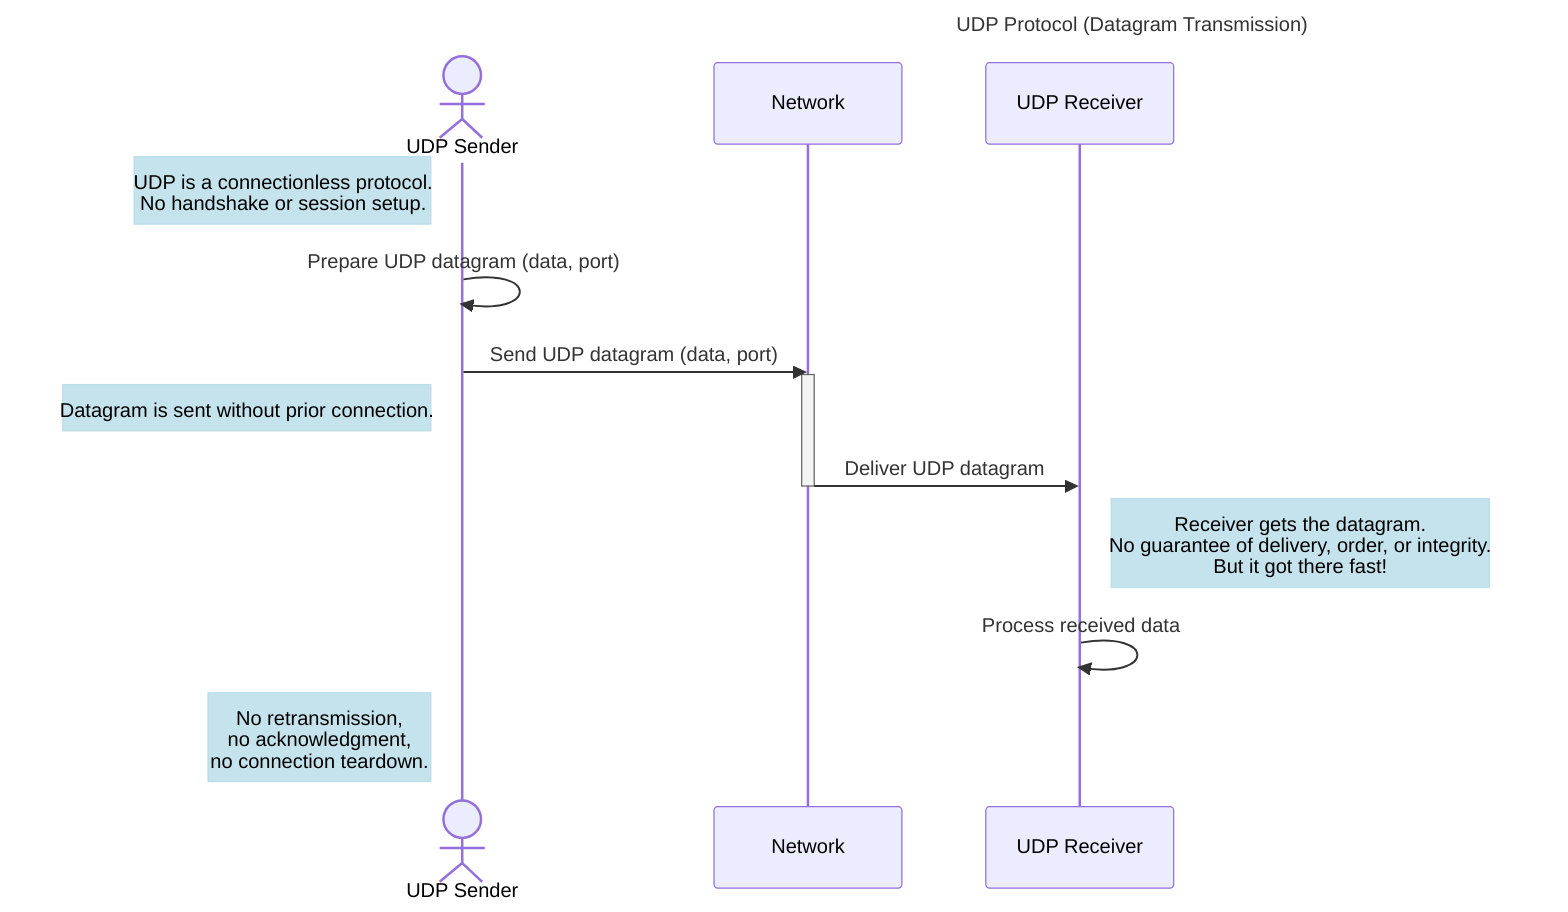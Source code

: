 %%{
  init: {
    'themeVariables': {
      'noteBkgColor': 'rgba(173, 216, 230, 0.7)',
      'noteBorderColor': 'rgba(173, 216, 230, 0.7)',
      'noteTextColor': '#000000'
    }
  }
}%%

sequenceDiagram
    title UDP Protocol (Datagram Transmission)

    actor Sender as UDP Sender
    participant Network as Network
    participant Receiver as UDP Receiver

    Note left of Sender: UDP is a connectionless protocol. <br />No handshake or session setup.

    %% 1. Sender prepares datagram
    Sender->>Sender: Prepare UDP datagram (data, port)

    %% 2. Send datagram
    Sender->>Network: Send UDP datagram (data, port)
    activate Network
    Note left of Sender: Datagram is sent without prior connection.

    %% 3. Network forwards datagram
    Network->>Receiver: Deliver UDP datagram
    deactivate Network
    Note right of Receiver: Receiver gets the datagram. <br>No guarantee of delivery, order, or integrity.<br/> But it got there fast!

    %% 4. (Optional) Application processes data
    Receiver->>Receiver: Process received data
    

    Note left of Sender: No retransmission, <br/>no acknowledgment,<br/> no connection teardown.